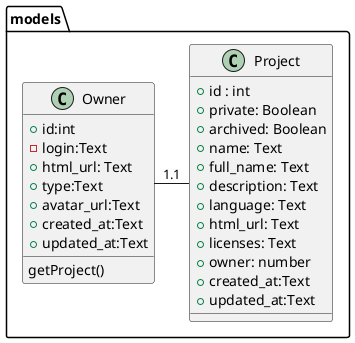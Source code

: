 @startuml


package models {
    class Owner{
        +id:int
        -login:Text
        +html_url: Text   
        +type:Text
        +avatar_url:Text
        +created_at:Text
        +updated_at:Text
        getProject()
    }

    class Project{
        +id : int
        +private: Boolean
        +archived: Boolean
        +name: Text
        +full_name: Text
        +description: Text
        +language: Text
        +html_url: Text
        +licenses: Text
        +owner: number
        +created_at:Text
        +updated_at:Text
    }
    Owner  - "1.1" Project
}
@enduml